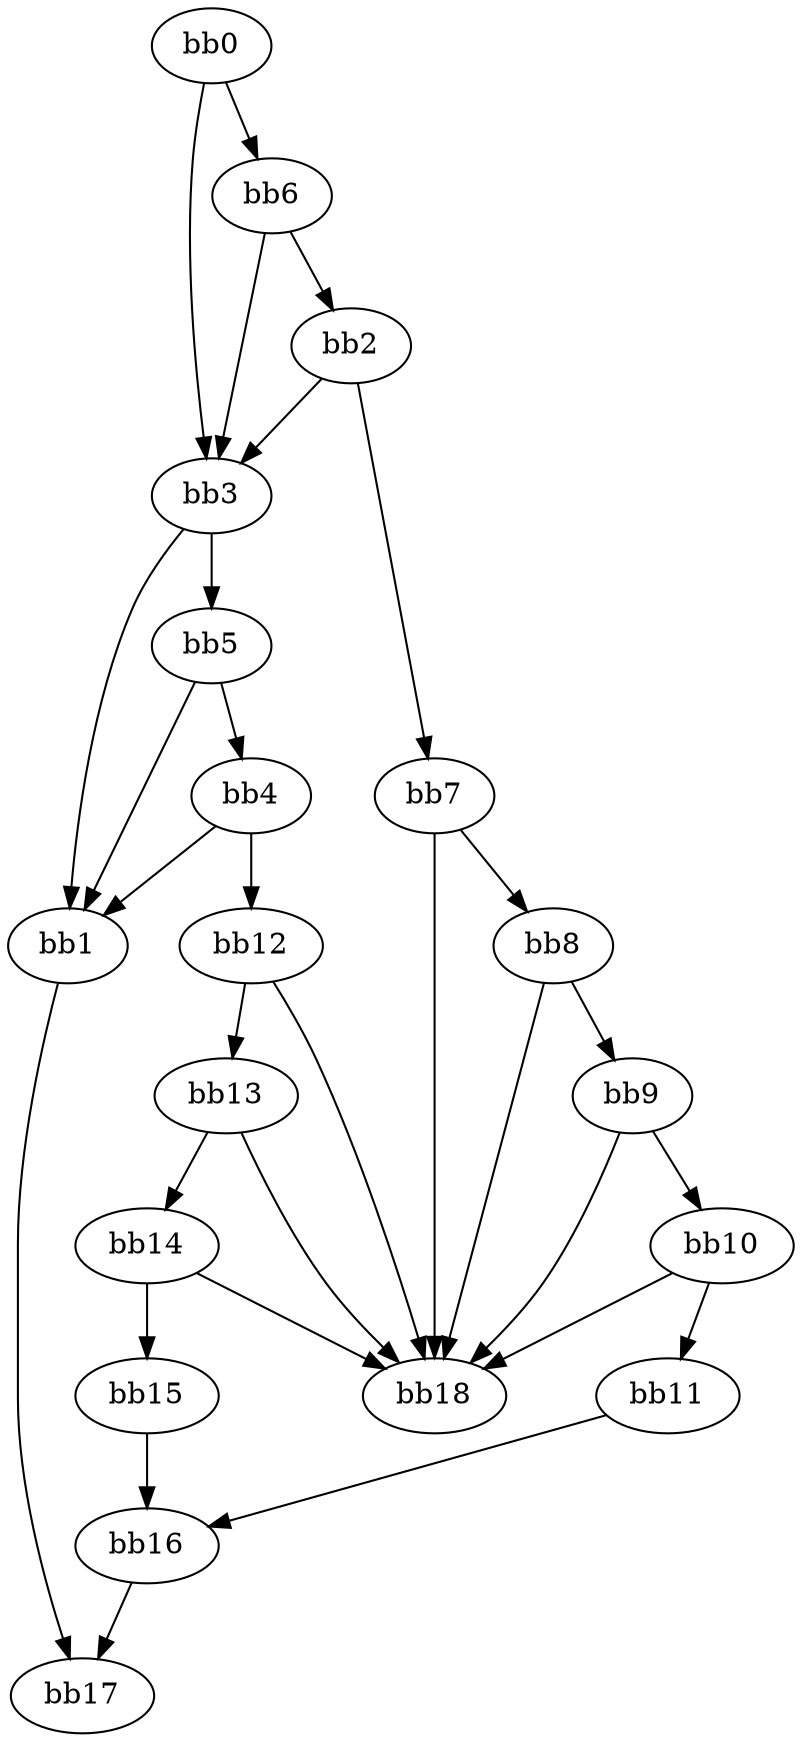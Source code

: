 digraph {
    0 [ label = "bb0\l" ]
    1 [ label = "bb1\l" ]
    2 [ label = "bb2\l" ]
    3 [ label = "bb3\l" ]
    4 [ label = "bb4\l" ]
    5 [ label = "bb5\l" ]
    6 [ label = "bb6\l" ]
    7 [ label = "bb7\l" ]
    8 [ label = "bb8\l" ]
    9 [ label = "bb9\l" ]
    10 [ label = "bb10\l" ]
    11 [ label = "bb11\l" ]
    12 [ label = "bb12\l" ]
    13 [ label = "bb13\l" ]
    14 [ label = "bb14\l" ]
    15 [ label = "bb15\l" ]
    16 [ label = "bb16\l" ]
    17 [ label = "bb17\l" ]
    18 [ label = "bb18\l" ]
    0 -> 3 [ ]
    0 -> 6 [ ]
    1 -> 17 [ ]
    2 -> 3 [ ]
    2 -> 7 [ ]
    3 -> 1 [ ]
    3 -> 5 [ ]
    4 -> 1 [ ]
    4 -> 12 [ ]
    5 -> 1 [ ]
    5 -> 4 [ ]
    6 -> 2 [ ]
    6 -> 3 [ ]
    7 -> 8 [ ]
    7 -> 18 [ ]
    8 -> 9 [ ]
    8 -> 18 [ ]
    9 -> 10 [ ]
    9 -> 18 [ ]
    10 -> 11 [ ]
    10 -> 18 [ ]
    11 -> 16 [ ]
    12 -> 13 [ ]
    12 -> 18 [ ]
    13 -> 14 [ ]
    13 -> 18 [ ]
    14 -> 15 [ ]
    14 -> 18 [ ]
    15 -> 16 [ ]
    16 -> 17 [ ]
}

